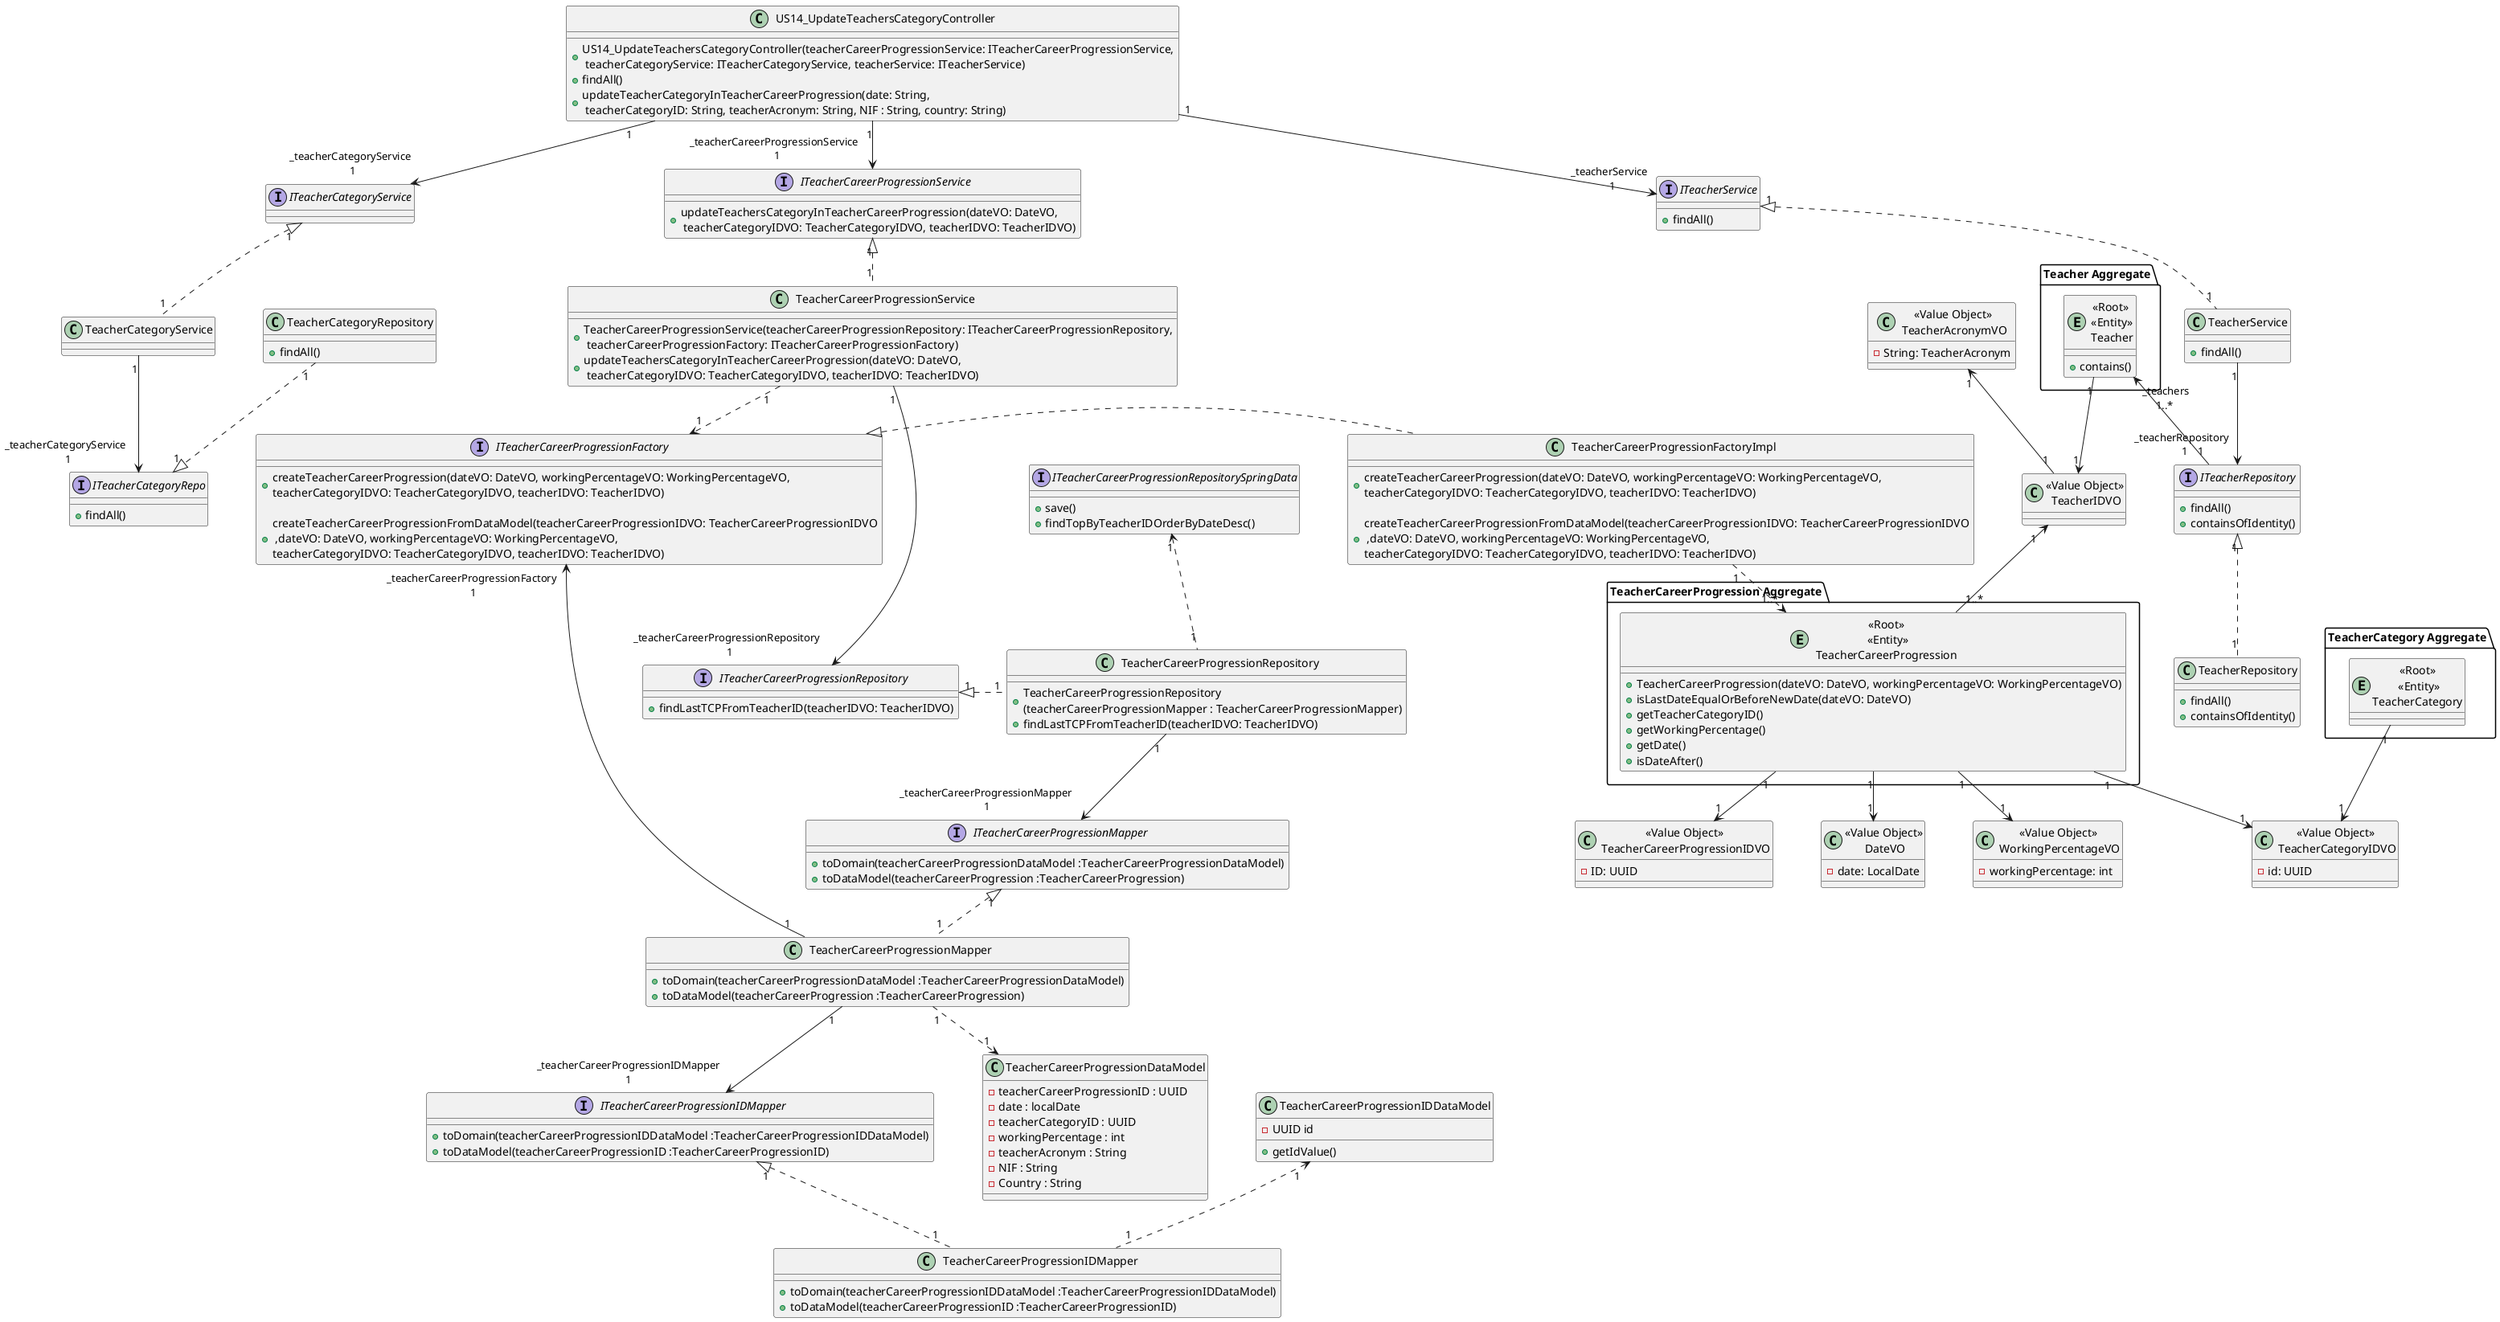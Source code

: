@startuml
'left to right direction
skinparam ranksep 60
skinparam nodesep 60

class US14_UpdateTeachersCategoryController {
    +US14_UpdateTeachersCategoryController(teacherCareerProgressionService: ITeacherCareerProgressionService,\n teacherCategoryService: ITeacherCategoryService, teacherService: ITeacherService)
    +findAll()
    +updateTeacherCategoryInTeacherCareerProgression(date: String,\n teacherCategoryID: String, teacherAcronym: String, NIF : String, country: String)
}

class TeacherCareerProgressionService {
    +TeacherCareerProgressionService(teacherCareerProgressionRepository: ITeacherCareerProgressionRepository,\n teacherCareerProgressionFactory: ITeacherCareerProgressionFactory)
    +updateTeachersCategoryInTeacherCareerProgression(dateVO: DateVO,\n teacherCategoryIDVO: TeacherCategoryIDVO, teacherIDVO: TeacherIDVO)
}

interface ITeacherCareerProgressionService {
    +updateTeachersCategoryInTeacherCareerProgression(dateVO: DateVO,\n teacherCategoryIDVO: TeacherCategoryIDVO, teacherIDVO: TeacherIDVO)
}

interface ITeacherCategoryRepo {
    +findAll()
}

class TeacherCategoryRepository {
    +findAll()
}

interface ITeacherCategoryService {
}

class TeacherCategoryService {
}

package "Teacher Aggregate" {
    entity "<<Root>>\n <<Entity>>\n Teacher" {
    +contains()
    }
}

class "<<Value Object>>\n TeacherIDVO" {
}

class "<<Value Object>>\n TeacherAcronymVO" {
    -String: TeacherAcronym
}

package "TeacherCareerProgression Aggregate" {
    entity "<<Root>>\n <<Entity>>\nTeacherCareerProgression" {
        +TeacherCareerProgression(dateVO: DateVO, workingPercentageVO: WorkingPercentageVO)
        +isLastDateEqualOrBeforeNewDate(dateVO: DateVO)
        +getTeacherCategoryID()
        +getWorkingPercentage()
        +getDate()
        +isDateAfter()
    }
}

    class "<<Value Object>>\n TeacherCareerProgressionIDVO" {
          -ID: UUID
    }

    class "<<Value Object>>\n DateVO" {
          -date: LocalDate
    }

    class "<<Value Object>>\n WorkingPercentageVO" {
              -workingPercentage: int
   }

class TeacherCareerProgressionRepository {
    +TeacherCareerProgressionRepository\n(teacherCareerProgressionMapper : TeacherCareerProgressionMapper)
    +findLastTCPFromTeacherID(teacherIDVO: TeacherIDVO)
}

class TeacherRepository {
    +findAll()
    +containsOfIdentity()
}

package "TeacherCategory Aggregate" {
    entity "<<Root>>\n <<Entity>>\nTeacherCategory" {
    }
}

interface ITeacherCareerProgressionRepository {
    +findLastTCPFromTeacherID(teacherIDVO: TeacherIDVO)
}

interface ITeacherRepository {
    +findAll()
    +containsOfIdentity()
}

class "<<Value Object>>\n TeacherCategoryIDVO" {
                -id: UUID
}

class TeacherCareerProgressionFactoryImpl {
    +createTeacherCareerProgression(dateVO: DateVO, workingPercentageVO: WorkingPercentageVO,\nteacherCategoryIDVO: TeacherCategoryIDVO, teacherIDVO: TeacherIDVO)

    +createTeacherCareerProgressionFromDataModel(teacherCareerProgressionIDVO: TeacherCareerProgressionIDVO\n ,dateVO: DateVO, workingPercentageVO: WorkingPercentageVO,\nteacherCategoryIDVO: TeacherCategoryIDVO, teacherIDVO: TeacherIDVO)
}

interface ITeacherCareerProgressionFactory {
    +createTeacherCareerProgression(dateVO: DateVO, workingPercentageVO: WorkingPercentageVO,\nteacherCategoryIDVO: TeacherCategoryIDVO, teacherIDVO: TeacherIDVO)

    +createTeacherCareerProgressionFromDataModel(teacherCareerProgressionIDVO: TeacherCareerProgressionIDVO\n ,dateVO: DateVO, workingPercentageVO: WorkingPercentageVO,\nteacherCategoryIDVO: TeacherCategoryIDVO, teacherIDVO: TeacherIDVO)
}

class TeacherCareerProgressionMapper {
    +toDomain(teacherCareerProgressionDataModel :TeacherCareerProgressionDataModel)
    +toDataModel(teacherCareerProgression :TeacherCareerProgression)
}

interface ITeacherCareerProgressionMapper {
    +toDomain(teacherCareerProgressionDataModel :TeacherCareerProgressionDataModel)
    +toDataModel(teacherCareerProgression :TeacherCareerProgression)
}

class TeacherCareerProgressionIDMapper {
    +toDomain(teacherCareerProgressionIDDataModel :TeacherCareerProgressionIDDataModel)
    +toDataModel(teacherCareerProgressionID :TeacherCareerProgressionID)
}

interface ITeacherCareerProgressionIDMapper {
    +toDomain(teacherCareerProgressionIDDataModel :TeacherCareerProgressionIDDataModel)
    +toDataModel(teacherCareerProgressionID :TeacherCareerProgressionID)
}

class TeacherCareerProgressionIDDataModel {
    -UUID id
    +getIdValue()
}

class TeacherCareerProgressionDataModel {
    -teacherCareerProgressionID : UUID
    -date : localDate
    -teacherCategoryID : UUID
    -workingPercentage : int
    -teacherAcronym : String
    -NIF : String
    -Country : String
}

class TeacherService {
    +findAll()
}

interface ITeacherService {
    +findAll()
}

interface ITeacherCareerProgressionRepositorySpringData {
    +save()
    +findTopByTeacherIDOrderByDateDesc()
}

US14_UpdateTeachersCategoryController "1" --> "_teacherCategoryService \n 1" ITeacherCategoryService
US14_UpdateTeachersCategoryController "1" --> "_teacherService \n 1" ITeacherService
US14_UpdateTeachersCategoryController "1" --> "_teacherCareerProgressionService \n 1" ITeacherCareerProgressionService
ITeacherService "1" <|.. "1" TeacherService
ITeacherCareerProgressionService "1" <|.. "1" TeacherCareerProgressionService
TeacherCareerProgressionService "1" ..> "1" ITeacherCareerProgressionFactory
TeacherCategoryService "1" .u.|> "1" ITeacherCategoryService
TeacherService "1" --> "_teacherRepository \n 1" ITeacherRepository
TeacherCategoryService "1" --> "_teacherCategoryService \n 1" ITeacherCategoryRepo
TeacherCategoryRepository "1" ..|> "1" ITeacherCategoryRepo
TeacherCareerProgressionService "1" ---> "_teacherCareerProgressionRepository \n 1" ITeacherCareerProgressionRepository
"<<Root>>\n <<Entity>>\n Teacher" "_teachers         \n 1..*           " <-- "1" ITeacherRepository
TeacherCareerProgressionMapper "1" -u-> "_teacherCareerProgressionFactory \n1" ITeacherCareerProgressionFactory
TeacherCareerProgressionRepository "1" --> "_teacherCareerProgressionMapper \n1" ITeacherCareerProgressionMapper
ITeacherCareerProgressionMapper "1" <|.. "1" TeacherCareerProgressionMapper
TeacherCareerProgressionMapper "1" ..> "1" TeacherCareerProgressionDataModel
TeacherCareerProgressionMapper "1" --> "_teacherCareerProgressionIDMapper\n1" ITeacherCareerProgressionIDMapper
ITeacherCareerProgressionIDMapper "1" <|.. "1" TeacherCareerProgressionIDMapper
TeacherCareerProgressionIDDataModel "1" <.. "1" TeacherCareerProgressionIDMapper
"<<Value Object>>\n TeacherIDVO" "1  " <-- "\n 1..*     " "<<Root>>\n <<Entity>>\nTeacherCareerProgression"
TeacherCareerProgressionFactoryImpl "1" ..> "   \n        1..*" "<<Root>>\n <<Entity>>\nTeacherCareerProgression"
TeacherCareerProgressionFactoryImpl .l.|> ITeacherCareerProgressionFactory
"<<Root>>\n <<Entity>>\n Teacher" "1" --> "1" "<<Value Object>>\n TeacherIDVO"
"<<Value Object>>\n TeacherAcronymVO" "1" <-- "1" "<<Value Object>>\n TeacherIDVO"
"<<Root>>\n <<Entity>>\nTeacherCareerProgression" "1" --> "1" "<<Value Object>>\n TeacherCareerProgressionIDVO"
"<<Root>>\n <<Entity>>\nTeacherCareerProgression" "1" --> "1" "<<Value Object>>\n DateVO"
"<<Root>>\n <<Entity>>\nTeacherCareerProgression" "1" --> "1" "<<Value Object>>\n WorkingPercentageVO"
"<<Root>>\n <<Entity>>\nTeacherCareerProgression" "1" --> "1" "<<Value Object>>\n TeacherCategoryIDVO"
"<<Value Object>>\n TeacherCategoryIDVO" "1" <-u- "1" "<<Root>>\n <<Entity>>\nTeacherCategory"
ITeacherCareerProgressionRepository "1" <|.r. "1"  TeacherCareerProgressionRepository
ITeacherRepository "1"  <|.. "1" TeacherRepository
ITeacherCareerProgressionRepositorySpringData "1" <.. "1" TeacherCareerProgressionRepository
@enduml